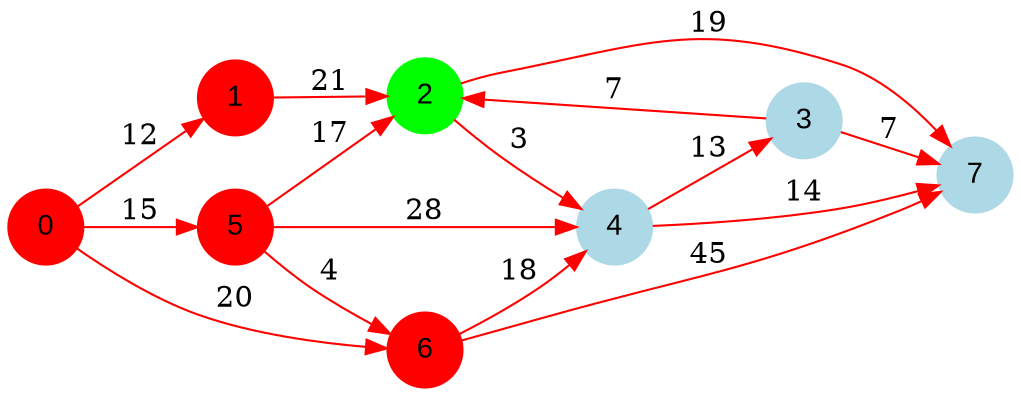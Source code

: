 digraph graphe {
rankdir = LR;
edge [color=red];
0 [fontname="Arial", shape = circle, color=red, style=filled];
1 [fontname="Arial", shape = circle, color=red, style=filled];
2 [fontname="Arial", shape = circle, color=green, style=filled];
3 [fontname="Arial", shape = circle, color=lightblue, style=filled];
4 [fontname="Arial", shape = circle, color=lightblue, style=filled];
5 [fontname="Arial", shape = circle, color=red, style=filled];
6 [fontname="Arial", shape = circle, color=red, style=filled];
7 [fontname="Arial", shape = circle, color=lightblue, style=filled];
	0 -> 1 [label = "12"];
	0 -> 5 [label = "15"];
	0 -> 6 [label = "20"];
	1 -> 2 [label = "21"];
	2 -> 4 [label = "3"];
	2 -> 7 [label = "19"];
	3 -> 2 [label = "7"];
	3 -> 7 [label = "7"];
	4 -> 3 [label = "13"];
	4 -> 7 [label = "14"];
	5 -> 2 [label = "17"];
	5 -> 4 [label = "28"];
	5 -> 6 [label = "4"];
	6 -> 4 [label = "18"];
	6 -> 7 [label = "45"];
}